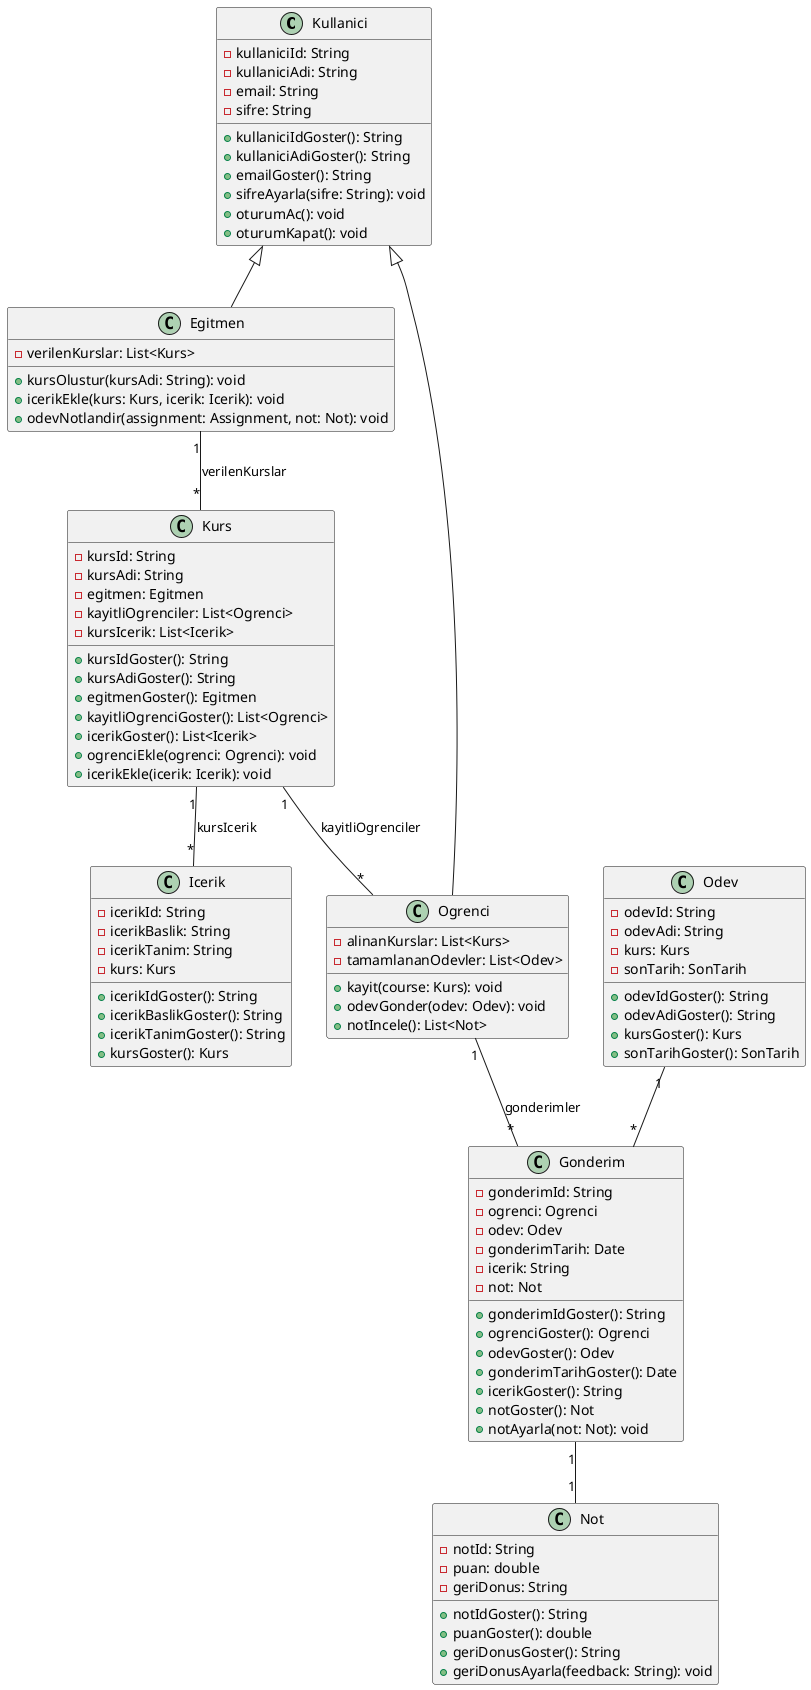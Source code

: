 @startuml
' Define classes
class Kullanici {
    -kullaniciId: String
    -kullaniciAdi: String
    -email: String
    -sifre: String
    +kullaniciIdGoster(): String
    +kullaniciAdiGoster(): String
    +emailGoster(): String
    +sifreAyarla(sifre: String): void
    +oturumAc(): void
    +oturumKapat(): void
}

class Egitmen {
    -verilenKurslar: List<Kurs>
    +kursOlustur(kursAdi: String): void
    +icerikEkle(kurs: Kurs, icerik: Icerik): void
    +odevNotlandir(assignment: Assignment, not: Not): void
}

class Ogrenci {
    -alinanKurslar: List<Kurs>
    -tamamlananOdevler: List<Odev>
    +kayit(course: Kurs): void
    +odevGonder(odev: Odev): void
    +notIncele(): List<Not>
}

class Kurs {
    -kursId: String
    -kursAdi: String
    -egitmen: Egitmen
    -kayitliOgrenciler: List<Ogrenci>
    -kursIcerik: List<Icerik>
    +kursIdGoster(): String
    +kursAdiGoster(): String
    +egitmenGoster(): Egitmen
    +kayitliOgrenciGoster(): List<Ogrenci>
    +icerikGoster(): List<Icerik>
    +ogrenciEkle(ogrenci: Ogrenci): void
    +icerikEkle(icerik: Icerik): void
}

class Odev {
    -odevId: String
    -odevAdi: String
    -kurs: Kurs
    -sonTarih: SonTarih
    +odevIdGoster(): String
    +odevAdiGoster(): String
    +kursGoster(): Kurs
    +sonTarihGoster(): SonTarih
}

class Gonderim {
    -gonderimId: String
    -ogrenci: Ogrenci
    -odev: Odev
    -gonderimTarih: Date
    -icerik: String
    -not: Not
    +gonderimIdGoster(): String
    +ogrenciGoster(): Ogrenci
    +odevGoster(): Odev
    +gonderimTarihGoster(): Date
    +icerikGoster(): String
    +notGoster(): Not
    +notAyarla(not: Not): void
}

class Icerik {
    -icerikId: String
    -icerikBaslik: String
    -icerikTanim: String
    -kurs: Kurs
    +icerikIdGoster(): String
    +icerikBaslikGoster(): String
    +icerikTanimGoster(): String
    +kursGoster(): Kurs
}

class Not {
    -notId: String
    -puan: double
    -geriDonus: String
    +notIdGoster(): String
    +puanGoster(): double
    +geriDonusGoster(): String
    +geriDonusAyarla(feedback: String): void
}

' Define relationships
Kullanici <|-- Egitmen
Kullanici <|-- Ogrenci
Egitmen "1" -- "*" Kurs : verilenKurslar
Kurs "1" -- "*" Ogrenci : kayitliOgrenciler
Kurs "1" -- "*" Icerik : kursIcerik
Odev "1" -- "*" Gonderim
Ogrenci "1" -- "*" Gonderim : gonderimler
Gonderim "1" -- "1" Not

@enduml